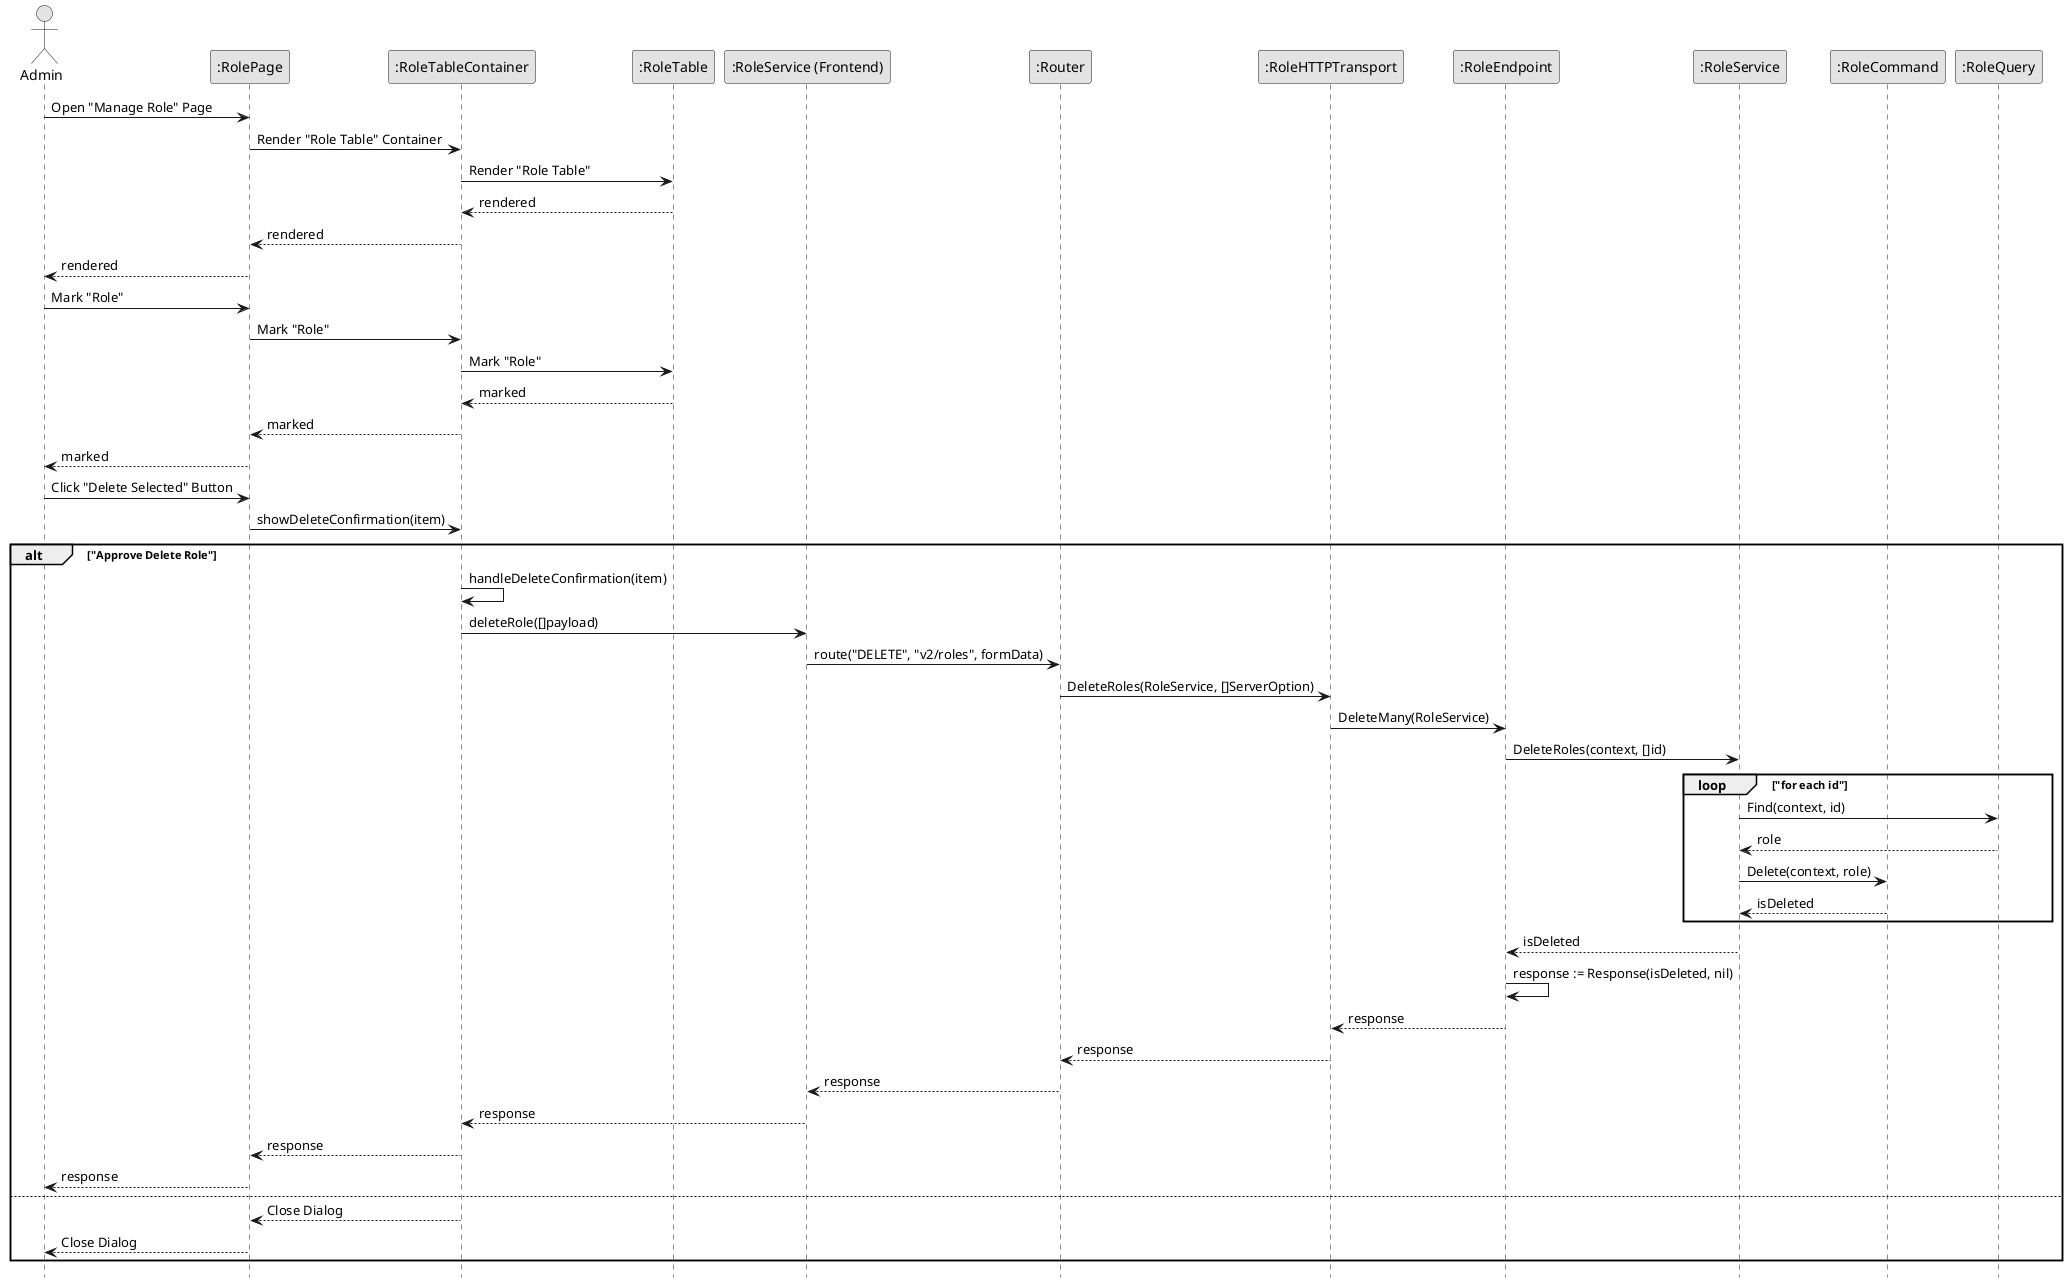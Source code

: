 @startuml DeleteRole

skinparam Monochrome true
skinparam Shadowing false
hide footbox

actor Admin
participant ":RolePage" as RolePage
participant ":RoleTableContainer" as RoleTableContainer
participant ":RoleTable" as RoleTable
participant ":RoleService (Frontend)" as FERoleService
participant ":Router" as Router
participant ":RoleHTTPTransport" as RoleHTTPTransport
participant ":RoleEndpoint" as RoleEndpoint
participant ":RoleService" as RoleService
participant ":RoleCommand" as RoleCommand
participant ":RoleQuery" as RoleQuery

Admin->RolePage: Open "Manage Role" Page
RolePage->RoleTableContainer: Render "Role Table" Container
RoleTableContainer->RoleTable: Render "Role Table"
RoleTable-->RoleTableContainer: rendered
RoleTableContainer-->RolePage: rendered
RolePage-->Admin: rendered
Admin->RolePage: Mark "Role"
RolePage->RoleTableContainer: Mark "Role"
RoleTableContainer->RoleTable: Mark "Role"
RoleTable-->RoleTableContainer: marked
RoleTableContainer-->RolePage: marked
RolePage-->Admin: marked

Admin->RolePage: Click "Delete Selected" Button
RolePage->RoleTableContainer: showDeleteConfirmation(item)

alt "Approve Delete Role"
    RoleTableContainer->RoleTableContainer: handleDeleteConfirmation(item)
    RoleTableContainer->FERoleService: deleteRole([]payload)
    FERoleService->Router: route("DELETE", "v2/roles", formData)
    Router->RoleHTTPTransport: DeleteRoles(RoleService, []ServerOption)
    RoleHTTPTransport->RoleEndpoint: DeleteMany(RoleService)
    RoleEndpoint->RoleService: DeleteRoles(context, []id)

    loop "for each id"
        RoleService->RoleQuery: Find(context, id)
        RoleQuery-->RoleService: role
        RoleService->RoleCommand: Delete(context, role)
        RoleCommand-->RoleService: isDeleted
    end

    RoleService-->RoleEndpoint: isDeleted
    RoleEndpoint->RoleEndpoint: response := Response(isDeleted, nil)
    RoleEndpoint-->RoleHTTPTransport: response
    RoleHTTPTransport-->Router: response
    Router-->FERoleService: response
    FERoleService-->RoleTableContainer: response
    RoleTableContainer-->RolePage: response
    RolePage-->Admin: response
else
    RoleTableContainer-->RolePage: Close Dialog
    RolePage-->Admin: Close Dialog
end

@enduml